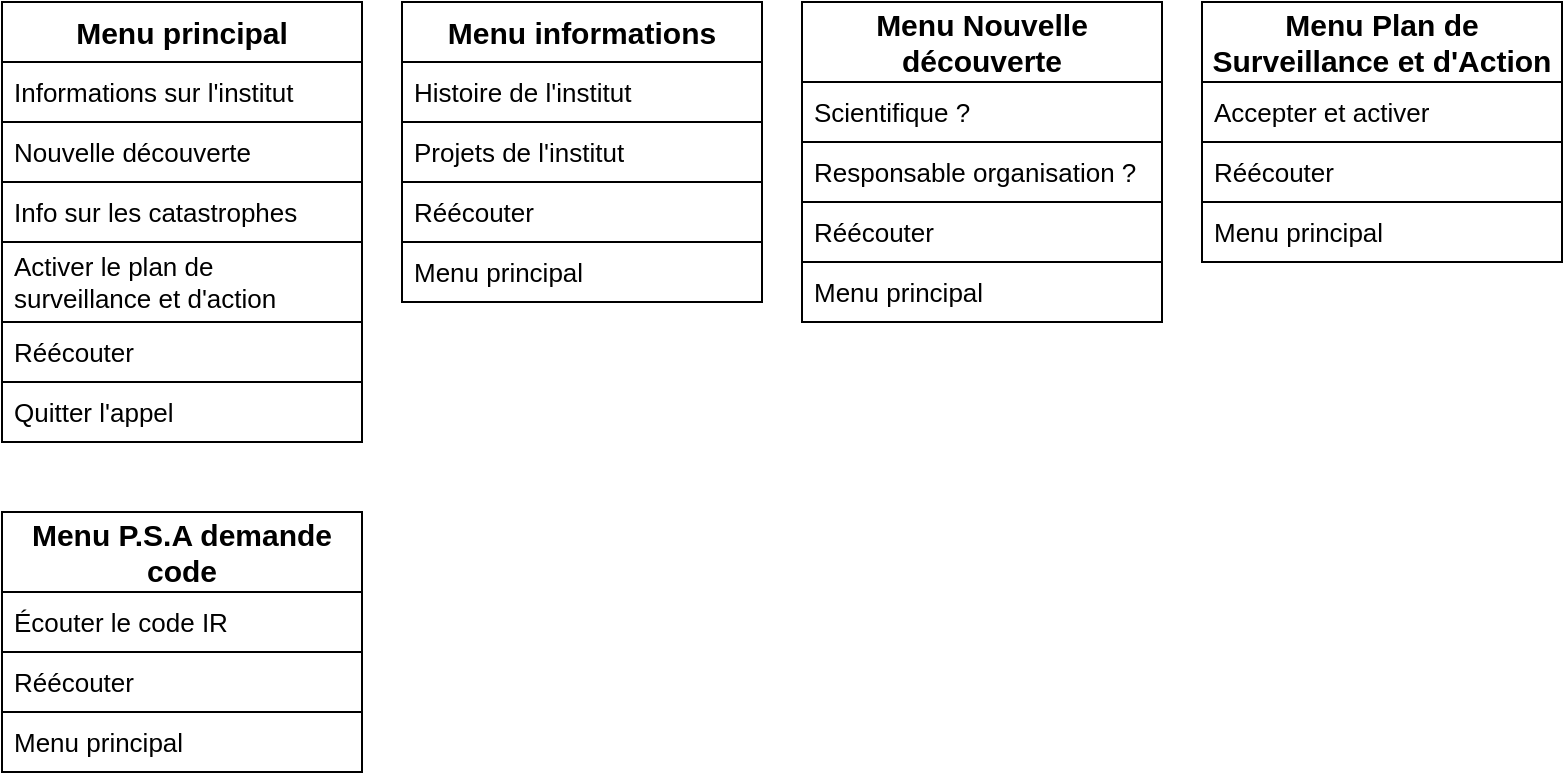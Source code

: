<mxfile version="20.8.8" type="device"><diagram id="-NiCmEE4jhRRm1jskXsN" name="Page-1"><mxGraphModel dx="1434" dy="746" grid="1" gridSize="10" guides="1" tooltips="1" connect="1" arrows="1" fold="1" page="1" pageScale="1" pageWidth="827" pageHeight="1169" math="0" shadow="0"><root><mxCell id="0"/><mxCell id="1" parent="0"/><mxCell id="7CboXNq0zJ0w8orWKrT_-2" value="Menu principal" style="swimlane;fontStyle=1;childLayout=stackLayout;horizontal=1;startSize=30;horizontalStack=0;resizeParent=1;resizeParentMax=0;resizeLast=0;collapsible=1;marginBottom=0;whiteSpace=wrap;html=1;fontSize=15;" vertex="1" parent="1"><mxGeometry x="40" y="200" width="180" height="220" as="geometry"/></mxCell><mxCell id="7CboXNq0zJ0w8orWKrT_-3" value="Informations sur l'institut" style="text;strokeColor=default;fillColor=none;align=left;verticalAlign=middle;spacingLeft=4;spacingRight=4;overflow=hidden;points=[[0,0.5],[1,0.5]];portConstraint=eastwest;rotatable=0;whiteSpace=wrap;html=1;fontSize=13;" vertex="1" parent="7CboXNq0zJ0w8orWKrT_-2"><mxGeometry y="30" width="180" height="30" as="geometry"/></mxCell><mxCell id="7CboXNq0zJ0w8orWKrT_-4" value="Nouvelle découverte" style="text;strokeColor=default;fillColor=none;align=left;verticalAlign=middle;spacingLeft=4;spacingRight=4;overflow=hidden;points=[[0,0.5],[1,0.5]];portConstraint=eastwest;rotatable=0;whiteSpace=wrap;html=1;fontSize=13;" vertex="1" parent="7CboXNq0zJ0w8orWKrT_-2"><mxGeometry y="60" width="180" height="30" as="geometry"/></mxCell><mxCell id="7CboXNq0zJ0w8orWKrT_-5" value="Info sur les catastrophes" style="text;strokeColor=default;fillColor=none;align=left;verticalAlign=middle;spacingLeft=4;spacingRight=4;overflow=hidden;points=[[0,0.5],[1,0.5]];portConstraint=eastwest;rotatable=0;whiteSpace=wrap;html=1;fontSize=13;" vertex="1" parent="7CboXNq0zJ0w8orWKrT_-2"><mxGeometry y="90" width="180" height="30" as="geometry"/></mxCell><mxCell id="7CboXNq0zJ0w8orWKrT_-6" value="Activer le plan de surveillance et d'action" style="text;strokeColor=default;fillColor=none;align=left;verticalAlign=middle;spacingLeft=4;spacingRight=4;overflow=hidden;points=[[0,0.5],[1,0.5]];portConstraint=eastwest;rotatable=0;whiteSpace=wrap;html=1;fontSize=13;" vertex="1" parent="7CboXNq0zJ0w8orWKrT_-2"><mxGeometry y="120" width="180" height="40" as="geometry"/></mxCell><mxCell id="7CboXNq0zJ0w8orWKrT_-7" value="Réécouter" style="text;strokeColor=default;fillColor=none;align=left;verticalAlign=middle;spacingLeft=4;spacingRight=4;overflow=hidden;points=[[0,0.5],[1,0.5]];portConstraint=eastwest;rotatable=0;whiteSpace=wrap;html=1;fontSize=13;" vertex="1" parent="7CboXNq0zJ0w8orWKrT_-2"><mxGeometry y="160" width="180" height="30" as="geometry"/></mxCell><mxCell id="7CboXNq0zJ0w8orWKrT_-9" value="Quitter l'appel" style="text;strokeColor=default;fillColor=none;align=left;verticalAlign=middle;spacingLeft=4;spacingRight=4;overflow=hidden;points=[[0,0.5],[1,0.5]];portConstraint=eastwest;rotatable=0;whiteSpace=wrap;html=1;fontSize=13;" vertex="1" parent="7CboXNq0zJ0w8orWKrT_-2"><mxGeometry y="190" width="180" height="30" as="geometry"/></mxCell><mxCell id="7CboXNq0zJ0w8orWKrT_-14" value="Menu informations" style="swimlane;fontStyle=1;childLayout=stackLayout;horizontal=1;startSize=30;horizontalStack=0;resizeParent=1;resizeParentMax=0;resizeLast=0;collapsible=1;marginBottom=0;whiteSpace=wrap;html=1;fontSize=15;" vertex="1" parent="1"><mxGeometry x="240" y="200" width="180" height="150" as="geometry"/></mxCell><mxCell id="7CboXNq0zJ0w8orWKrT_-15" value="Histoire de l'institut" style="text;strokeColor=default;fillColor=none;align=left;verticalAlign=middle;spacingLeft=4;spacingRight=4;overflow=hidden;points=[[0,0.5],[1,0.5]];portConstraint=eastwest;rotatable=0;whiteSpace=wrap;html=1;fontSize=13;" vertex="1" parent="7CboXNq0zJ0w8orWKrT_-14"><mxGeometry y="30" width="180" height="30" as="geometry"/></mxCell><mxCell id="7CboXNq0zJ0w8orWKrT_-16" value="Projets de l'institut" style="text;strokeColor=default;fillColor=none;align=left;verticalAlign=middle;spacingLeft=4;spacingRight=4;overflow=hidden;points=[[0,0.5],[1,0.5]];portConstraint=eastwest;rotatable=0;whiteSpace=wrap;html=1;fontSize=13;" vertex="1" parent="7CboXNq0zJ0w8orWKrT_-14"><mxGeometry y="60" width="180" height="30" as="geometry"/></mxCell><mxCell id="7CboXNq0zJ0w8orWKrT_-20" value="Réécouter" style="text;strokeColor=default;fillColor=none;align=left;verticalAlign=middle;spacingLeft=4;spacingRight=4;overflow=hidden;points=[[0,0.5],[1,0.5]];portConstraint=eastwest;rotatable=0;whiteSpace=wrap;html=1;fontSize=13;" vertex="1" parent="7CboXNq0zJ0w8orWKrT_-14"><mxGeometry y="90" width="180" height="30" as="geometry"/></mxCell><mxCell id="7CboXNq0zJ0w8orWKrT_-21" value="Menu principal" style="text;strokeColor=default;fillColor=none;align=left;verticalAlign=middle;spacingLeft=4;spacingRight=4;overflow=hidden;points=[[0,0.5],[1,0.5]];portConstraint=eastwest;rotatable=0;whiteSpace=wrap;html=1;fontSize=13;" vertex="1" parent="7CboXNq0zJ0w8orWKrT_-14"><mxGeometry y="120" width="180" height="30" as="geometry"/></mxCell><mxCell id="7CboXNq0zJ0w8orWKrT_-26" value="Menu Nouvelle découverte" style="swimlane;fontStyle=1;childLayout=stackLayout;horizontal=1;startSize=40;horizontalStack=0;resizeParent=1;resizeParentMax=0;resizeLast=0;collapsible=1;marginBottom=0;whiteSpace=wrap;html=1;fontSize=15;" vertex="1" parent="1"><mxGeometry x="440" y="200" width="180" height="160" as="geometry"/></mxCell><mxCell id="7CboXNq0zJ0w8orWKrT_-27" value="Scientifique ?" style="text;strokeColor=default;fillColor=none;align=left;verticalAlign=middle;spacingLeft=4;spacingRight=4;overflow=hidden;points=[[0,0.5],[1,0.5]];portConstraint=eastwest;rotatable=0;whiteSpace=wrap;html=1;fontSize=13;" vertex="1" parent="7CboXNq0zJ0w8orWKrT_-26"><mxGeometry y="40" width="180" height="30" as="geometry"/></mxCell><mxCell id="7CboXNq0zJ0w8orWKrT_-28" value="Responsable organisation ?" style="text;strokeColor=default;fillColor=none;align=left;verticalAlign=middle;spacingLeft=4;spacingRight=4;overflow=hidden;points=[[0,0.5],[1,0.5]];portConstraint=eastwest;rotatable=0;whiteSpace=wrap;html=1;fontSize=13;" vertex="1" parent="7CboXNq0zJ0w8orWKrT_-26"><mxGeometry y="70" width="180" height="30" as="geometry"/></mxCell><mxCell id="7CboXNq0zJ0w8orWKrT_-29" value="Réécouter" style="text;strokeColor=default;fillColor=none;align=left;verticalAlign=middle;spacingLeft=4;spacingRight=4;overflow=hidden;points=[[0,0.5],[1,0.5]];portConstraint=eastwest;rotatable=0;whiteSpace=wrap;html=1;fontSize=13;" vertex="1" parent="7CboXNq0zJ0w8orWKrT_-26"><mxGeometry y="100" width="180" height="30" as="geometry"/></mxCell><mxCell id="7CboXNq0zJ0w8orWKrT_-30" value="Menu principal" style="text;strokeColor=default;fillColor=none;align=left;verticalAlign=middle;spacingLeft=4;spacingRight=4;overflow=hidden;points=[[0,0.5],[1,0.5]];portConstraint=eastwest;rotatable=0;whiteSpace=wrap;html=1;fontSize=13;" vertex="1" parent="7CboXNq0zJ0w8orWKrT_-26"><mxGeometry y="130" width="180" height="30" as="geometry"/></mxCell><mxCell id="7CboXNq0zJ0w8orWKrT_-31" value="Menu Plan de Surveillance et d'Action" style="swimlane;fontStyle=1;childLayout=stackLayout;horizontal=1;startSize=40;horizontalStack=0;resizeParent=1;resizeParentMax=0;resizeLast=0;collapsible=1;marginBottom=0;whiteSpace=wrap;html=1;fontSize=15;" vertex="1" parent="1"><mxGeometry x="640" y="200" width="180" height="130" as="geometry"/></mxCell><mxCell id="7CboXNq0zJ0w8orWKrT_-32" value="Accepter et activer" style="text;strokeColor=default;fillColor=none;align=left;verticalAlign=middle;spacingLeft=4;spacingRight=4;overflow=hidden;points=[[0,0.5],[1,0.5]];portConstraint=eastwest;rotatable=0;whiteSpace=wrap;html=1;fontSize=13;" vertex="1" parent="7CboXNq0zJ0w8orWKrT_-31"><mxGeometry y="40" width="180" height="30" as="geometry"/></mxCell><mxCell id="7CboXNq0zJ0w8orWKrT_-34" value="Réécouter" style="text;strokeColor=default;fillColor=none;align=left;verticalAlign=middle;spacingLeft=4;spacingRight=4;overflow=hidden;points=[[0,0.5],[1,0.5]];portConstraint=eastwest;rotatable=0;whiteSpace=wrap;html=1;fontSize=13;" vertex="1" parent="7CboXNq0zJ0w8orWKrT_-31"><mxGeometry y="70" width="180" height="30" as="geometry"/></mxCell><mxCell id="7CboXNq0zJ0w8orWKrT_-35" value="Menu principal" style="text;strokeColor=default;fillColor=none;align=left;verticalAlign=middle;spacingLeft=4;spacingRight=4;overflow=hidden;points=[[0,0.5],[1,0.5]];portConstraint=eastwest;rotatable=0;whiteSpace=wrap;html=1;fontSize=13;" vertex="1" parent="7CboXNq0zJ0w8orWKrT_-31"><mxGeometry y="100" width="180" height="30" as="geometry"/></mxCell><mxCell id="7CboXNq0zJ0w8orWKrT_-36" value="Menu P.S.A demande code" style="swimlane;fontStyle=1;childLayout=stackLayout;horizontal=1;startSize=40;horizontalStack=0;resizeParent=1;resizeParentMax=0;resizeLast=0;collapsible=1;marginBottom=0;whiteSpace=wrap;html=1;fontSize=15;" vertex="1" parent="1"><mxGeometry x="40" y="455" width="180" height="130" as="geometry"/></mxCell><mxCell id="7CboXNq0zJ0w8orWKrT_-37" value="Écouter le code IR" style="text;strokeColor=default;fillColor=none;align=left;verticalAlign=middle;spacingLeft=4;spacingRight=4;overflow=hidden;points=[[0,0.5],[1,0.5]];portConstraint=eastwest;rotatable=0;whiteSpace=wrap;html=1;fontSize=13;" vertex="1" parent="7CboXNq0zJ0w8orWKrT_-36"><mxGeometry y="40" width="180" height="30" as="geometry"/></mxCell><mxCell id="7CboXNq0zJ0w8orWKrT_-38" value="Réécouter" style="text;strokeColor=default;fillColor=none;align=left;verticalAlign=middle;spacingLeft=4;spacingRight=4;overflow=hidden;points=[[0,0.5],[1,0.5]];portConstraint=eastwest;rotatable=0;whiteSpace=wrap;html=1;fontSize=13;" vertex="1" parent="7CboXNq0zJ0w8orWKrT_-36"><mxGeometry y="70" width="180" height="30" as="geometry"/></mxCell><mxCell id="7CboXNq0zJ0w8orWKrT_-39" value="Menu principal" style="text;strokeColor=default;fillColor=none;align=left;verticalAlign=middle;spacingLeft=4;spacingRight=4;overflow=hidden;points=[[0,0.5],[1,0.5]];portConstraint=eastwest;rotatable=0;whiteSpace=wrap;html=1;fontSize=13;" vertex="1" parent="7CboXNq0zJ0w8orWKrT_-36"><mxGeometry y="100" width="180" height="30" as="geometry"/></mxCell></root></mxGraphModel></diagram></mxfile>